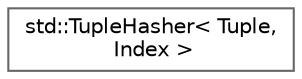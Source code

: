 digraph "Graphical Class Hierarchy"
{
 // LATEX_PDF_SIZE
  bgcolor="transparent";
  edge [fontname=Helvetica,fontsize=10,labelfontname=Helvetica,labelfontsize=10];
  node [fontname=Helvetica,fontsize=10,shape=box,height=0.2,width=0.4];
  rankdir="LR";
  Node0 [id="Node000000",label="std::TupleHasher\< Tuple,\l Index \>",height=0.2,width=0.4,color="grey40", fillcolor="white", style="filled",URL="$structstd_1_1_tuple_hasher.html",tooltip=" "];
}
